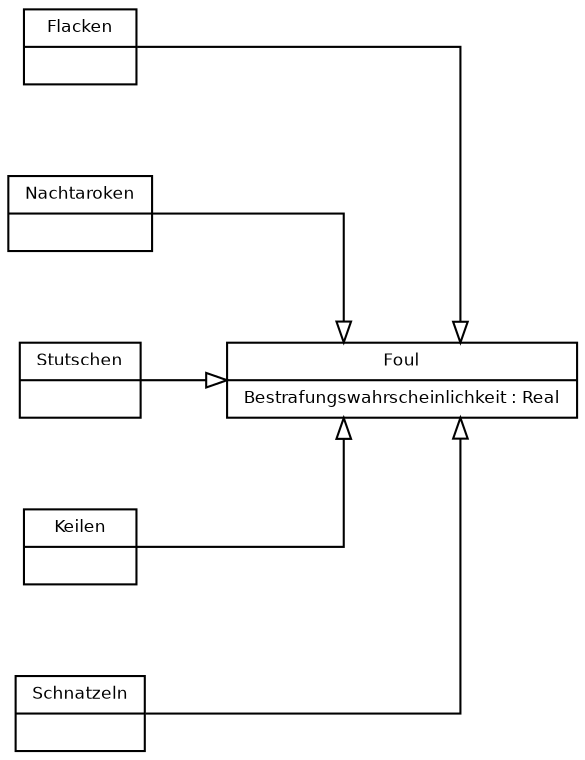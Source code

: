 digraph G {
    fontname = "Helvetica"
    fontsize = 8
    rankdir="LR";
    nodesep = "0.6"
    splines=ortho

    node [
        fontname = "Helvetica"
        fontsize = 8
        shape = "record"
    ]

    edge [
        fontname = "Helvetica"
        fontsize = 8
        arrowhead = "onormal"
        labeldistance = 2
    ]

    Foul [
        label = "Foul|Bestrafungswahrscheinlichkeit : Real\l"
    ]
    
    Flacken [
        label = "Flacken|"
    ]

    Nachtaroken [
        label = "Nachtaroken|"
    ]

    Stutschen [
        label = "Stutschen|"
    ]

    Keilen [
        label = "Keilen|"
    ]

    Schnatzeln [
        label = "Schnatzeln|"
    ]

    Flacken -> Foul
    Nachtaroken -> Foul
    Stutschen -> Foul
    Keilen -> Foul
    Schnatzeln -> Foul
}    
